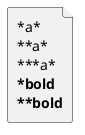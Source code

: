 {
  "sha1": "6huneb49afxbvyimjc6mhjkgncvqw0u",
  "insertion": {
    "when": "2024-05-30T20:48:20.962Z",
    "url": "https://github.com/plantuml/plantuml/issues/1158",
    "user": "plantuml@gmail.com"
  }
}
@startuml
file test [
*a*
**a*
***a*
***bold**
****bold**
]
@enduml
